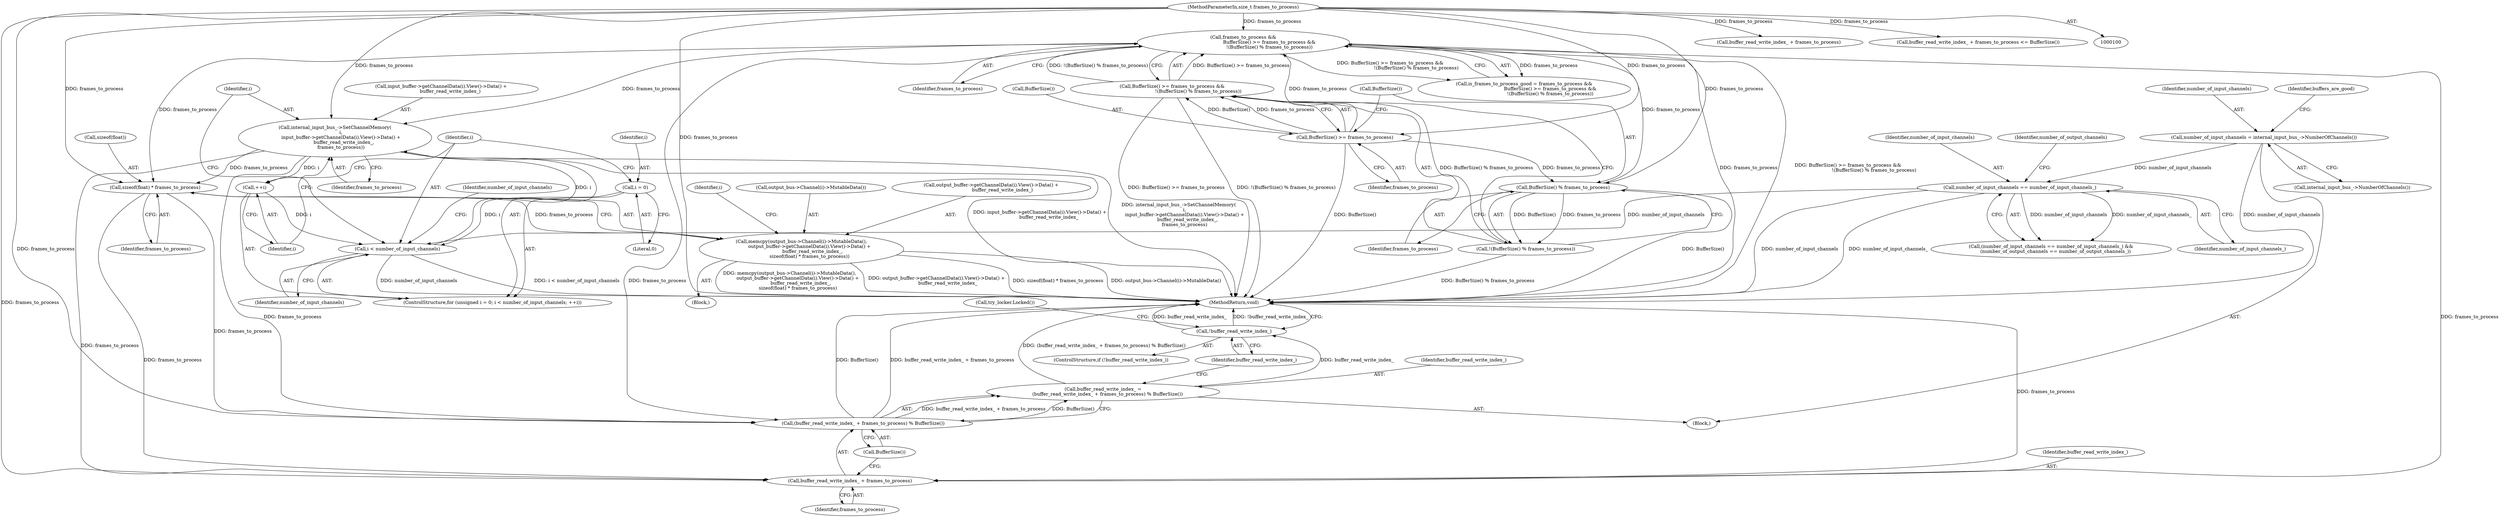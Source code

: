 digraph "0_Chrome_783c28d59c4c748ef9b787d4717882c90c5b227b@API" {
"1000254" [label="(Call,sizeof(float) * frames_to_process)"];
"1000181" [label="(Call,frames_to_process &&\n                                   BufferSize() >= frames_to_process &&\n                                   !(BufferSize() % frames_to_process))"];
"1000184" [label="(Call,BufferSize() >= frames_to_process)"];
"1000101" [label="(MethodParameterIn,size_t frames_to_process)"];
"1000188" [label="(Call,BufferSize() % frames_to_process)"];
"1000183" [label="(Call,BufferSize() >= frames_to_process &&\n                                   !(BufferSize() % frames_to_process))"];
"1000187" [label="(Call,!(BufferSize() % frames_to_process))"];
"1000227" [label="(Call,internal_input_bus_->SetChannelMemory(\n        i,\n        input_buffer->getChannelData(i).View()->Data() +\n            buffer_read_write_index_,\n        frames_to_process))"];
"1000222" [label="(Call,i < number_of_input_channels)"];
"1000225" [label="(Call,++i)"];
"1000219" [label="(Call,i = 0)"];
"1000205" [label="(Call,number_of_input_channels == number_of_input_channels_)"];
"1000144" [label="(Call,number_of_input_channels = internal_input_bus_->NumberOfChannels())"];
"1000249" [label="(Call,memcpy(output_bus->Channel(i)->MutableData(),\n           output_buffer->getChannelData(i).View()->Data() +\n               buffer_read_write_index_,\n           sizeof(float) * frames_to_process))"];
"1000260" [label="(Call,(buffer_read_write_index_ + frames_to_process) % BufferSize())"];
"1000258" [label="(Call,buffer_read_write_index_ =\n      (buffer_read_write_index_ + frames_to_process) % BufferSize())"];
"1000266" [label="(Call,!buffer_read_write_index_)"];
"1000261" [label="(Call,buffer_read_write_index_ + frames_to_process)"];
"1000157" [label="(Call,buffer_read_write_index_ + frames_to_process)"];
"1000234" [label="(Identifier,number_of_input_channels)"];
"1000258" [label="(Call,buffer_read_write_index_ =\n      (buffer_read_write_index_ + frames_to_process) % BufferSize())"];
"1000222" [label="(Call,i < number_of_input_channels)"];
"1000188" [label="(Call,BufferSize() % frames_to_process)"];
"1000254" [label="(Call,sizeof(float) * frames_to_process)"];
"1000190" [label="(Identifier,frames_to_process)"];
"1000248" [label="(Block,)"];
"1000263" [label="(Identifier,frames_to_process)"];
"1000255" [label="(Call,sizeof(float))"];
"1000187" [label="(Call,!(BufferSize() % frames_to_process))"];
"1000183" [label="(Call,BufferSize() >= frames_to_process &&\n                                   !(BufferSize() % frames_to_process))"];
"1000144" [label="(Call,number_of_input_channels = internal_input_bus_->NumberOfChannels())"];
"1000266" [label="(Call,!buffer_read_write_index_)"];
"1000262" [label="(Identifier,buffer_read_write_index_)"];
"1000205" [label="(Call,number_of_input_channels == number_of_input_channels_)"];
"1000219" [label="(Call,i = 0)"];
"1000184" [label="(Call,BufferSize() >= frames_to_process)"];
"1000101" [label="(MethodParameterIn,size_t frames_to_process)"];
"1000186" [label="(Identifier,frames_to_process)"];
"1000272" [label="(Call,try_locker.Locked())"];
"1000261" [label="(Call,buffer_read_write_index_ + frames_to_process)"];
"1000221" [label="(Literal,0)"];
"1000207" [label="(Identifier,number_of_input_channels_)"];
"1000251" [label="(Call,output_buffer->getChannelData(i).View()->Data() +\n               buffer_read_write_index_)"];
"1000257" [label="(Identifier,frames_to_process)"];
"1000181" [label="(Call,frames_to_process &&\n                                   BufferSize() >= frames_to_process &&\n                                   !(BufferSize() % frames_to_process))"];
"1000226" [label="(Identifier,i)"];
"1000223" [label="(Identifier,i)"];
"1000185" [label="(Call,BufferSize())"];
"1000228" [label="(Identifier,i)"];
"1000249" [label="(Call,memcpy(output_bus->Channel(i)->MutableData(),\n           output_buffer->getChannelData(i).View()->Data() +\n               buffer_read_write_index_,\n           sizeof(float) * frames_to_process))"];
"1000229" [label="(Call,input_buffer->getChannelData(i).View()->Data() +\n            buffer_read_write_index_)"];
"1000206" [label="(Identifier,number_of_input_channels)"];
"1000102" [label="(Block,)"];
"1000189" [label="(Call,BufferSize())"];
"1000225" [label="(Call,++i)"];
"1000149" [label="(Identifier,buffers_are_good)"];
"1000217" [label="(ControlStructure,for (unsigned i = 0; i < number_of_input_channels; ++i))"];
"1000227" [label="(Call,internal_input_bus_->SetChannelMemory(\n        i,\n        input_buffer->getChannelData(i).View()->Data() +\n            buffer_read_write_index_,\n        frames_to_process))"];
"1000204" [label="(Call,(number_of_input_channels == number_of_input_channels_) &&\n      (number_of_output_channels == number_of_output_channels_))"];
"1000264" [label="(Call,BufferSize())"];
"1000267" [label="(Identifier,buffer_read_write_index_)"];
"1000247" [label="(Identifier,i)"];
"1000259" [label="(Identifier,buffer_read_write_index_)"];
"1000182" [label="(Identifier,frames_to_process)"];
"1000250" [label="(Call,output_bus->Channel(i)->MutableData())"];
"1000156" [label="(Call,buffer_read_write_index_ + frames_to_process <= BufferSize())"];
"1000232" [label="(Identifier,frames_to_process)"];
"1000224" [label="(Identifier,number_of_input_channels)"];
"1000145" [label="(Identifier,number_of_input_channels)"];
"1000179" [label="(Call,is_frames_to_process_good = frames_to_process &&\n                                   BufferSize() >= frames_to_process &&\n                                   !(BufferSize() % frames_to_process))"];
"1000265" [label="(ControlStructure,if (!buffer_read_write_index_))"];
"1000220" [label="(Identifier,i)"];
"1000304" [label="(MethodReturn,void)"];
"1000146" [label="(Call,internal_input_bus_->NumberOfChannels())"];
"1000260" [label="(Call,(buffer_read_write_index_ + frames_to_process) % BufferSize())"];
"1000209" [label="(Identifier,number_of_output_channels)"];
"1000254" -> "1000249"  [label="AST: "];
"1000254" -> "1000257"  [label="CFG: "];
"1000255" -> "1000254"  [label="AST: "];
"1000257" -> "1000254"  [label="AST: "];
"1000249" -> "1000254"  [label="CFG: "];
"1000254" -> "1000249"  [label="DDG: frames_to_process"];
"1000181" -> "1000254"  [label="DDG: frames_to_process"];
"1000227" -> "1000254"  [label="DDG: frames_to_process"];
"1000101" -> "1000254"  [label="DDG: frames_to_process"];
"1000254" -> "1000260"  [label="DDG: frames_to_process"];
"1000254" -> "1000261"  [label="DDG: frames_to_process"];
"1000181" -> "1000179"  [label="AST: "];
"1000181" -> "1000182"  [label="CFG: "];
"1000181" -> "1000183"  [label="CFG: "];
"1000182" -> "1000181"  [label="AST: "];
"1000183" -> "1000181"  [label="AST: "];
"1000179" -> "1000181"  [label="CFG: "];
"1000181" -> "1000304"  [label="DDG: frames_to_process"];
"1000181" -> "1000304"  [label="DDG: BufferSize() >= frames_to_process &&\n                                   !(BufferSize() % frames_to_process)"];
"1000181" -> "1000179"  [label="DDG: frames_to_process"];
"1000181" -> "1000179"  [label="DDG: BufferSize() >= frames_to_process &&\n                                   !(BufferSize() % frames_to_process)"];
"1000184" -> "1000181"  [label="DDG: frames_to_process"];
"1000188" -> "1000181"  [label="DDG: frames_to_process"];
"1000101" -> "1000181"  [label="DDG: frames_to_process"];
"1000183" -> "1000181"  [label="DDG: BufferSize() >= frames_to_process"];
"1000183" -> "1000181"  [label="DDG: !(BufferSize() % frames_to_process)"];
"1000181" -> "1000227"  [label="DDG: frames_to_process"];
"1000181" -> "1000260"  [label="DDG: frames_to_process"];
"1000181" -> "1000261"  [label="DDG: frames_to_process"];
"1000184" -> "1000183"  [label="AST: "];
"1000184" -> "1000186"  [label="CFG: "];
"1000185" -> "1000184"  [label="AST: "];
"1000186" -> "1000184"  [label="AST: "];
"1000189" -> "1000184"  [label="CFG: "];
"1000183" -> "1000184"  [label="CFG: "];
"1000184" -> "1000304"  [label="DDG: BufferSize()"];
"1000184" -> "1000183"  [label="DDG: BufferSize()"];
"1000184" -> "1000183"  [label="DDG: frames_to_process"];
"1000101" -> "1000184"  [label="DDG: frames_to_process"];
"1000184" -> "1000188"  [label="DDG: frames_to_process"];
"1000101" -> "1000100"  [label="AST: "];
"1000101" -> "1000304"  [label="DDG: frames_to_process"];
"1000101" -> "1000156"  [label="DDG: frames_to_process"];
"1000101" -> "1000157"  [label="DDG: frames_to_process"];
"1000101" -> "1000188"  [label="DDG: frames_to_process"];
"1000101" -> "1000227"  [label="DDG: frames_to_process"];
"1000101" -> "1000260"  [label="DDG: frames_to_process"];
"1000101" -> "1000261"  [label="DDG: frames_to_process"];
"1000188" -> "1000187"  [label="AST: "];
"1000188" -> "1000190"  [label="CFG: "];
"1000189" -> "1000188"  [label="AST: "];
"1000190" -> "1000188"  [label="AST: "];
"1000187" -> "1000188"  [label="CFG: "];
"1000188" -> "1000304"  [label="DDG: BufferSize()"];
"1000188" -> "1000187"  [label="DDG: BufferSize()"];
"1000188" -> "1000187"  [label="DDG: frames_to_process"];
"1000183" -> "1000187"  [label="CFG: "];
"1000187" -> "1000183"  [label="AST: "];
"1000183" -> "1000304"  [label="DDG: !(BufferSize() % frames_to_process)"];
"1000183" -> "1000304"  [label="DDG: BufferSize() >= frames_to_process"];
"1000187" -> "1000183"  [label="DDG: BufferSize() % frames_to_process"];
"1000187" -> "1000304"  [label="DDG: BufferSize() % frames_to_process"];
"1000227" -> "1000217"  [label="AST: "];
"1000227" -> "1000232"  [label="CFG: "];
"1000228" -> "1000227"  [label="AST: "];
"1000229" -> "1000227"  [label="AST: "];
"1000232" -> "1000227"  [label="AST: "];
"1000226" -> "1000227"  [label="CFG: "];
"1000227" -> "1000304"  [label="DDG: internal_input_bus_->SetChannelMemory(\n        i,\n        input_buffer->getChannelData(i).View()->Data() +\n            buffer_read_write_index_,\n        frames_to_process)"];
"1000227" -> "1000304"  [label="DDG: input_buffer->getChannelData(i).View()->Data() +\n            buffer_read_write_index_"];
"1000227" -> "1000225"  [label="DDG: i"];
"1000222" -> "1000227"  [label="DDG: i"];
"1000227" -> "1000260"  [label="DDG: frames_to_process"];
"1000227" -> "1000261"  [label="DDG: frames_to_process"];
"1000222" -> "1000217"  [label="AST: "];
"1000222" -> "1000224"  [label="CFG: "];
"1000223" -> "1000222"  [label="AST: "];
"1000224" -> "1000222"  [label="AST: "];
"1000228" -> "1000222"  [label="CFG: "];
"1000234" -> "1000222"  [label="CFG: "];
"1000222" -> "1000304"  [label="DDG: i < number_of_input_channels"];
"1000222" -> "1000304"  [label="DDG: number_of_input_channels"];
"1000225" -> "1000222"  [label="DDG: i"];
"1000219" -> "1000222"  [label="DDG: i"];
"1000205" -> "1000222"  [label="DDG: number_of_input_channels"];
"1000225" -> "1000217"  [label="AST: "];
"1000225" -> "1000226"  [label="CFG: "];
"1000226" -> "1000225"  [label="AST: "];
"1000223" -> "1000225"  [label="CFG: "];
"1000219" -> "1000217"  [label="AST: "];
"1000219" -> "1000221"  [label="CFG: "];
"1000220" -> "1000219"  [label="AST: "];
"1000221" -> "1000219"  [label="AST: "];
"1000223" -> "1000219"  [label="CFG: "];
"1000205" -> "1000204"  [label="AST: "];
"1000205" -> "1000207"  [label="CFG: "];
"1000206" -> "1000205"  [label="AST: "];
"1000207" -> "1000205"  [label="AST: "];
"1000209" -> "1000205"  [label="CFG: "];
"1000204" -> "1000205"  [label="CFG: "];
"1000205" -> "1000304"  [label="DDG: number_of_input_channels"];
"1000205" -> "1000304"  [label="DDG: number_of_input_channels_"];
"1000205" -> "1000204"  [label="DDG: number_of_input_channels"];
"1000205" -> "1000204"  [label="DDG: number_of_input_channels_"];
"1000144" -> "1000205"  [label="DDG: number_of_input_channels"];
"1000144" -> "1000102"  [label="AST: "];
"1000144" -> "1000146"  [label="CFG: "];
"1000145" -> "1000144"  [label="AST: "];
"1000146" -> "1000144"  [label="AST: "];
"1000149" -> "1000144"  [label="CFG: "];
"1000144" -> "1000304"  [label="DDG: number_of_input_channels"];
"1000249" -> "1000248"  [label="AST: "];
"1000250" -> "1000249"  [label="AST: "];
"1000251" -> "1000249"  [label="AST: "];
"1000247" -> "1000249"  [label="CFG: "];
"1000249" -> "1000304"  [label="DDG: output_buffer->getChannelData(i).View()->Data() +\n               buffer_read_write_index_"];
"1000249" -> "1000304"  [label="DDG: sizeof(float) * frames_to_process"];
"1000249" -> "1000304"  [label="DDG: output_bus->Channel(i)->MutableData()"];
"1000249" -> "1000304"  [label="DDG: memcpy(output_bus->Channel(i)->MutableData(),\n           output_buffer->getChannelData(i).View()->Data() +\n               buffer_read_write_index_,\n           sizeof(float) * frames_to_process)"];
"1000260" -> "1000258"  [label="AST: "];
"1000260" -> "1000264"  [label="CFG: "];
"1000261" -> "1000260"  [label="AST: "];
"1000264" -> "1000260"  [label="AST: "];
"1000258" -> "1000260"  [label="CFG: "];
"1000260" -> "1000304"  [label="DDG: BufferSize()"];
"1000260" -> "1000304"  [label="DDG: buffer_read_write_index_ + frames_to_process"];
"1000260" -> "1000258"  [label="DDG: buffer_read_write_index_ + frames_to_process"];
"1000260" -> "1000258"  [label="DDG: BufferSize()"];
"1000258" -> "1000102"  [label="AST: "];
"1000259" -> "1000258"  [label="AST: "];
"1000267" -> "1000258"  [label="CFG: "];
"1000258" -> "1000304"  [label="DDG: (buffer_read_write_index_ + frames_to_process) % BufferSize()"];
"1000258" -> "1000266"  [label="DDG: buffer_read_write_index_"];
"1000266" -> "1000265"  [label="AST: "];
"1000266" -> "1000267"  [label="CFG: "];
"1000267" -> "1000266"  [label="AST: "];
"1000272" -> "1000266"  [label="CFG: "];
"1000304" -> "1000266"  [label="CFG: "];
"1000266" -> "1000304"  [label="DDG: buffer_read_write_index_"];
"1000266" -> "1000304"  [label="DDG: !buffer_read_write_index_"];
"1000261" -> "1000263"  [label="CFG: "];
"1000262" -> "1000261"  [label="AST: "];
"1000263" -> "1000261"  [label="AST: "];
"1000264" -> "1000261"  [label="CFG: "];
"1000261" -> "1000304"  [label="DDG: frames_to_process"];
}
